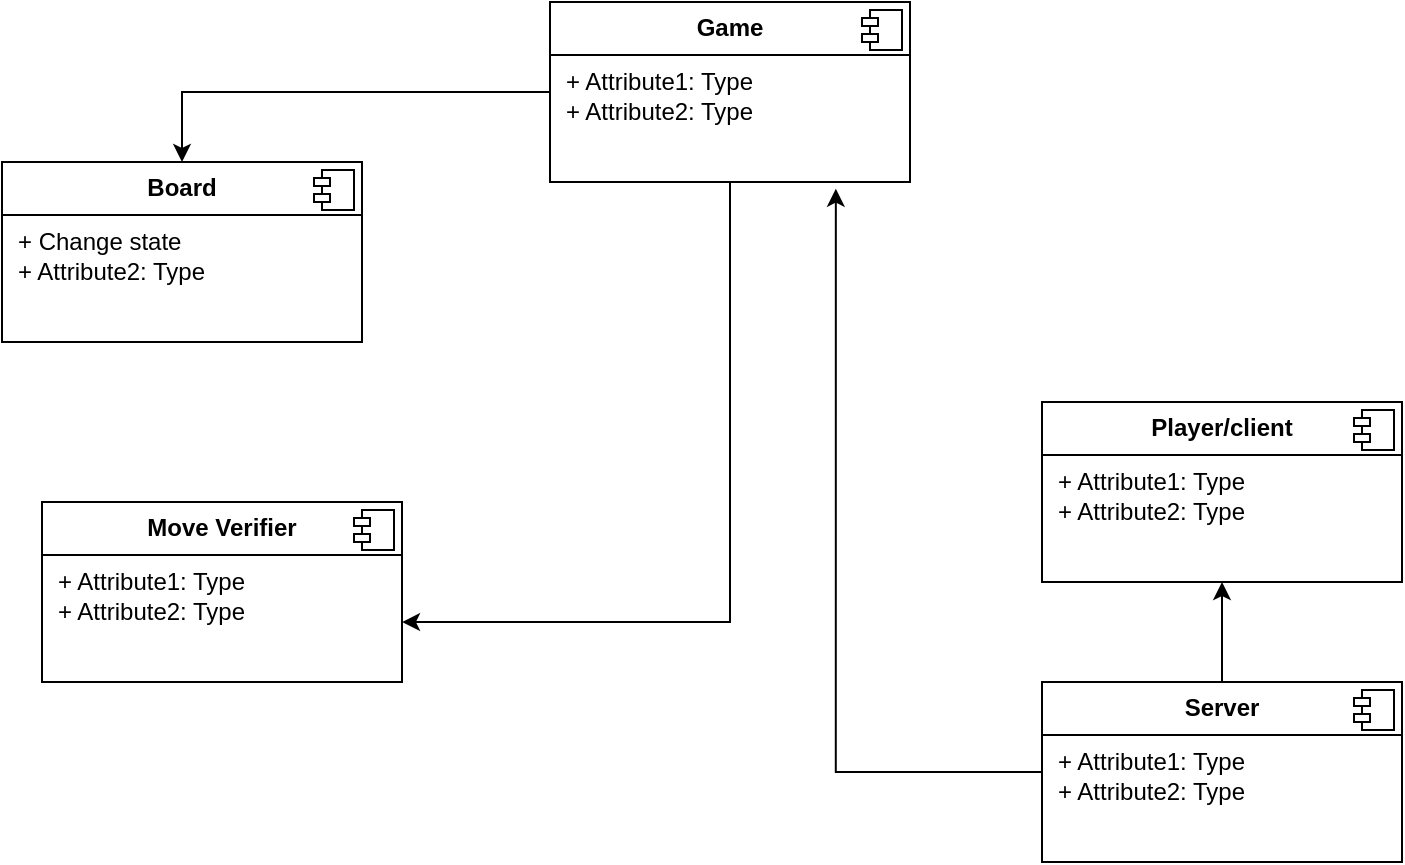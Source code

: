 <mxfile version="22.1.22" type="embed" pages="2">
  <diagram name="Server" id="Mh_NKx4pNMuec91e89ZP">
    <mxGraphModel dx="491" dy="473" grid="1" gridSize="10" guides="1" tooltips="1" connect="1" arrows="1" fold="1" page="1" pageScale="1" pageWidth="827" pageHeight="1169" math="0" shadow="0">
      <root>
        <mxCell id="0" />
        <mxCell id="1" parent="0" />
        <mxCell id="5" style="edgeStyle=orthogonalEdgeStyle;rounded=0;orthogonalLoop=1;jettySize=auto;html=1;exitX=0.5;exitY=0;exitDx=0;exitDy=0;" edge="1" parent="1" source="wYFm1lLZGYX_vIgCywQf-3" target="wYFm1lLZGYX_vIgCywQf-10">
          <mxGeometry relative="1" as="geometry" />
        </mxCell>
        <mxCell id="wYFm1lLZGYX_vIgCywQf-3" value="&lt;p style=&quot;margin:0px;margin-top:6px;text-align:center;&quot;&gt;&lt;b&gt;Server&lt;/b&gt;&lt;/p&gt;&lt;hr size=&quot;1&quot; style=&quot;border-style:solid;&quot;&gt;&lt;p style=&quot;margin:0px;margin-left:8px;&quot;&gt;+ Attribute1: Type&lt;br&gt;+ Attribute2: Type&lt;/p&gt;" style="align=left;overflow=fill;html=1;dropTarget=0;whiteSpace=wrap;" parent="1" vertex="1">
          <mxGeometry x="570" y="360" width="180" height="90" as="geometry" />
        </mxCell>
        <mxCell id="wYFm1lLZGYX_vIgCywQf-4" value="" style="shape=component;jettyWidth=8;jettyHeight=4;" parent="wYFm1lLZGYX_vIgCywQf-3" vertex="1">
          <mxGeometry x="1" width="20" height="20" relative="1" as="geometry">
            <mxPoint x="-24" y="4" as="offset" />
          </mxGeometry>
        </mxCell>
        <mxCell id="wYFm1lLZGYX_vIgCywQf-5" value="&lt;p style=&quot;margin:0px;margin-top:6px;text-align:center;&quot;&gt;&lt;b&gt;Board&lt;/b&gt;&lt;/p&gt;&lt;hr size=&quot;1&quot; style=&quot;border-style:solid;&quot;&gt;&lt;p style=&quot;margin:0px;margin-left:8px;&quot;&gt;+ Change state&lt;br&gt;+ Attribute2: Type&lt;/p&gt;" style="align=left;overflow=fill;html=1;dropTarget=0;whiteSpace=wrap;" parent="1" vertex="1">
          <mxGeometry x="50" y="100" width="180" height="90" as="geometry" />
        </mxCell>
        <mxCell id="wYFm1lLZGYX_vIgCywQf-6" value="" style="shape=component;jettyWidth=8;jettyHeight=4;" parent="wYFm1lLZGYX_vIgCywQf-5" vertex="1">
          <mxGeometry x="1" width="20" height="20" relative="1" as="geometry">
            <mxPoint x="-24" y="4" as="offset" />
          </mxGeometry>
        </mxCell>
        <mxCell id="wYFm1lLZGYX_vIgCywQf-7" value="&lt;p style=&quot;margin:0px;margin-top:6px;text-align:center;&quot;&gt;&lt;b&gt;Move Verifier&lt;br&gt;&lt;/b&gt;&lt;/p&gt;&lt;hr size=&quot;1&quot; style=&quot;border-style:solid;&quot;&gt;&lt;p style=&quot;margin:0px;margin-left:8px;&quot;&gt;+ Attribute1: Type&lt;br&gt;+ Attribute2: Type&lt;/p&gt;" style="align=left;overflow=fill;html=1;dropTarget=0;whiteSpace=wrap;" parent="1" vertex="1">
          <mxGeometry x="70" y="270" width="180" height="90" as="geometry" />
        </mxCell>
        <mxCell id="wYFm1lLZGYX_vIgCywQf-8" value="" style="shape=component;jettyWidth=8;jettyHeight=4;" parent="wYFm1lLZGYX_vIgCywQf-7" vertex="1">
          <mxGeometry x="1" width="20" height="20" relative="1" as="geometry">
            <mxPoint x="-24" y="4" as="offset" />
          </mxGeometry>
        </mxCell>
        <mxCell id="wYFm1lLZGYX_vIgCywQf-10" value="&lt;p style=&quot;margin:0px;margin-top:6px;text-align:center;&quot;&gt;&lt;b&gt;Player/client&lt;/b&gt;&lt;/p&gt;&lt;hr size=&quot;1&quot; style=&quot;border-style:solid;&quot;&gt;&lt;p style=&quot;margin:0px;margin-left:8px;&quot;&gt;+ Attribute1: Type&lt;br&gt;+ Attribute2: Type&lt;/p&gt;" style="align=left;overflow=fill;html=1;dropTarget=0;whiteSpace=wrap;" parent="1" vertex="1">
          <mxGeometry x="570" y="220" width="180" height="90" as="geometry" />
        </mxCell>
        <mxCell id="wYFm1lLZGYX_vIgCywQf-11" value="" style="shape=component;jettyWidth=8;jettyHeight=4;" parent="wYFm1lLZGYX_vIgCywQf-10" vertex="1">
          <mxGeometry x="1" width="20" height="20" relative="1" as="geometry">
            <mxPoint x="-24" y="4" as="offset" />
          </mxGeometry>
        </mxCell>
        <mxCell id="2" style="edgeStyle=orthogonalEdgeStyle;rounded=0;orthogonalLoop=1;jettySize=auto;html=1;exitX=0;exitY=0.5;exitDx=0;exitDy=0;entryX=0.5;entryY=0;entryDx=0;entryDy=0;" edge="1" parent="1" source="wYFm1lLZGYX_vIgCywQf-12" target="wYFm1lLZGYX_vIgCywQf-5">
          <mxGeometry relative="1" as="geometry" />
        </mxCell>
        <mxCell id="wYFm1lLZGYX_vIgCywQf-12" value="&lt;p style=&quot;margin:0px;margin-top:6px;text-align:center;&quot;&gt;&lt;b&gt;Game&lt;/b&gt;&lt;/p&gt;&lt;hr size=&quot;1&quot; style=&quot;border-style:solid;&quot;&gt;&lt;p style=&quot;margin:0px;margin-left:8px;&quot;&gt;+ Attribute1: Type&lt;br&gt;+ Attribute2: Type&lt;/p&gt;" style="align=left;overflow=fill;html=1;dropTarget=0;whiteSpace=wrap;" parent="1" vertex="1">
          <mxGeometry x="324" y="20" width="180" height="90" as="geometry" />
        </mxCell>
        <mxCell id="wYFm1lLZGYX_vIgCywQf-13" value="" style="shape=component;jettyWidth=8;jettyHeight=4;" parent="wYFm1lLZGYX_vIgCywQf-12" vertex="1">
          <mxGeometry x="1" width="20" height="20" relative="1" as="geometry">
            <mxPoint x="-24" y="4" as="offset" />
          </mxGeometry>
        </mxCell>
        <mxCell id="3" style="edgeStyle=orthogonalEdgeStyle;rounded=0;orthogonalLoop=1;jettySize=auto;html=1;exitX=0.5;exitY=1;exitDx=0;exitDy=0;entryX=1;entryY=0.667;entryDx=0;entryDy=0;entryPerimeter=0;" edge="1" parent="1" source="wYFm1lLZGYX_vIgCywQf-12" target="wYFm1lLZGYX_vIgCywQf-7">
          <mxGeometry relative="1" as="geometry" />
        </mxCell>
        <mxCell id="4" style="edgeStyle=orthogonalEdgeStyle;rounded=0;orthogonalLoop=1;jettySize=auto;html=1;exitX=0;exitY=0.5;exitDx=0;exitDy=0;entryX=0.794;entryY=1.037;entryDx=0;entryDy=0;entryPerimeter=0;" edge="1" parent="1" source="wYFm1lLZGYX_vIgCywQf-3" target="wYFm1lLZGYX_vIgCywQf-12">
          <mxGeometry relative="1" as="geometry" />
        </mxCell>
      </root>
    </mxGraphModel>
  </diagram>
  <diagram id="tdmLeAfPQgpOq1p6u9Lc" name="Client">
    <mxGraphModel dx="491" dy="473" grid="1" gridSize="10" guides="1" tooltips="1" connect="1" arrows="1" fold="1" page="1" pageScale="1" pageWidth="827" pageHeight="1169" math="0" shadow="0">
      <root>
        <mxCell id="0" />
        <mxCell id="1" parent="0" />
        <mxCell id="qL4lZKEsOjC43DvK7tLc-5" style="edgeStyle=orthogonalEdgeStyle;rounded=0;orthogonalLoop=1;jettySize=auto;html=1;exitX=0;exitY=0.5;exitDx=0;exitDy=0;entryX=1;entryY=0.5;entryDx=0;entryDy=0;" parent="1" source="ur3_eXzjgtlMLQ-y4_nW-7" target="ur3_eXzjgtlMLQ-y4_nW-11" edge="1">
          <mxGeometry relative="1" as="geometry" />
        </mxCell>
        <mxCell id="ur3_eXzjgtlMLQ-y4_nW-7" value="&lt;p style=&quot;margin:0px;margin-top:6px;text-align:center;&quot;&gt;&lt;b&gt;CLI i/o&lt;/b&gt;&lt;br&gt;&lt;/p&gt;&lt;hr size=&quot;1&quot; style=&quot;border-style:solid;&quot;&gt;&lt;p style=&quot;margin:0px;margin-left:8px;&quot;&gt;+ Attribute1: Type&lt;br&gt;+ Attribute2: Type&lt;/p&gt;" style="align=left;overflow=fill;html=1;dropTarget=0;whiteSpace=wrap;" parent="1" vertex="1">
          <mxGeometry x="580" y="240" width="180" height="90" as="geometry" />
        </mxCell>
        <mxCell id="ur3_eXzjgtlMLQ-y4_nW-8" value="" style="shape=component;jettyWidth=8;jettyHeight=4;" parent="ur3_eXzjgtlMLQ-y4_nW-7" vertex="1">
          <mxGeometry x="1" width="20" height="20" relative="1" as="geometry">
            <mxPoint x="-24" y="4" as="offset" />
          </mxGeometry>
        </mxCell>
        <mxCell id="ur3_eXzjgtlMLQ-y4_nW-9" value="&lt;br&gt;&lt;b&gt;Server communication&lt;/b&gt;" style="html=1;dropTarget=0;whiteSpace=wrap;" parent="1" vertex="1">
          <mxGeometry x="50" y="150" width="180" height="90" as="geometry" />
        </mxCell>
        <mxCell id="ur3_eXzjgtlMLQ-y4_nW-10" value="" style="shape=module;jettyWidth=8;jettyHeight=4;" parent="ur3_eXzjgtlMLQ-y4_nW-9" vertex="1">
          <mxGeometry x="1" width="20" height="20" relative="1" as="geometry">
            <mxPoint x="-27" y="7" as="offset" />
          </mxGeometry>
        </mxCell>
        <mxCell id="qL4lZKEsOjC43DvK7tLc-3" style="edgeStyle=orthogonalEdgeStyle;rounded=0;orthogonalLoop=1;jettySize=auto;html=1;exitX=0;exitY=0.5;exitDx=0;exitDy=0;entryX=1;entryY=0.5;entryDx=0;entryDy=0;" parent="1" source="ur3_eXzjgtlMLQ-y4_nW-11" target="ur3_eXzjgtlMLQ-y4_nW-9" edge="1">
          <mxGeometry relative="1" as="geometry" />
        </mxCell>
        <mxCell id="qL4lZKEsOjC43DvK7tLc-4" value="JSON" style="edgeLabel;html=1;align=center;verticalAlign=middle;resizable=0;points=[];" parent="qL4lZKEsOjC43DvK7tLc-3" vertex="1" connectable="0">
          <mxGeometry x="0.468" y="1" relative="1" as="geometry">
            <mxPoint as="offset" />
          </mxGeometry>
        </mxCell>
        <mxCell id="ur3_eXzjgtlMLQ-y4_nW-11" value="I/O parser" style="html=1;dropTarget=0;whiteSpace=wrap;" parent="1" vertex="1">
          <mxGeometry x="324" y="120" width="180" height="90" as="geometry" />
        </mxCell>
        <mxCell id="ur3_eXzjgtlMLQ-y4_nW-12" value="" style="shape=module;jettyWidth=8;jettyHeight=4;" parent="ur3_eXzjgtlMLQ-y4_nW-11" vertex="1">
          <mxGeometry x="1" width="20" height="20" relative="1" as="geometry">
            <mxPoint x="-27" y="7" as="offset" />
          </mxGeometry>
        </mxCell>
      </root>
    </mxGraphModel>
  </diagram>
</mxfile>
